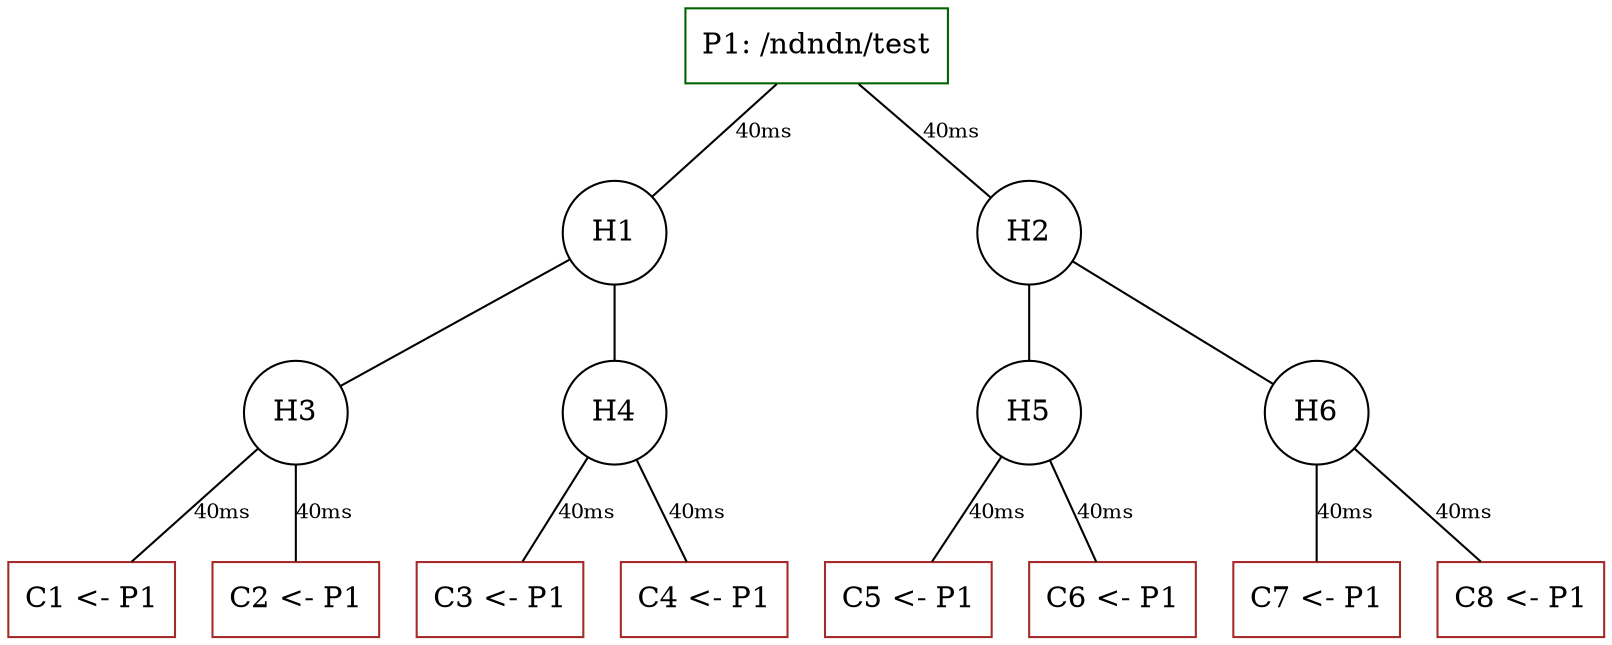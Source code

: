 digraph finite_state_machine {
    //layout="dot"
    edge [ arrowhead=none fontsize=10 ];

    subgraph hubs { // all hubs should be listed here
        // hub nodes should follow format H + index 
        node [shape = circle, rank = 5];
        H1; H2; H3; H4; H5; H6;
        
        H1 -> H3;
        H1 -> H4;
        H2 -> H5;
        H2 -> H6;
    }

    subgraph producers { // all producers are listed here
        // producer nodes should follow format P + index
        rank = source
        node [shape=rect, color = darkgreen];

        P1 [color = darkgreen, label="P1: /ndndn/test"];
    }
    P1 -> H1 [label = "40ms"];
    P1 -> H2 [label = "40ms"];

    subgraph consumers { // all consumer clusters are lister here
        // consumer cluster nodes should follow format C + index
        // the label for consumer cluster should follow format:
        // 		Cx<number of consumers> <- <producer id> [<producer id>, ...]
        rank = sink
        node [shape = rect, color = brown];
        C1 [label = "C1 <- P1"];
        C2 [label = "C2 <- P1"];
        C3 [label = "C3 <- P1"];
        C4 [label = "C4 <- P1"];
        C5 [label = "C5 <- P1"];
        C6 [label = "C6 <- P1"];
        C7 [label = "C7 <- P1"];
        C8 [label = "C8 <- P1"];
    }

    C1 -> H3 [label = "40ms"];
    C2 -> H3 [label = "40ms"];
    C3 -> H4 [label = "40ms"];
    C4 -> H4 [label = "40ms"];
    C5 -> H5 [label = "40ms"];
    C6 -> H5 [label = "40ms"];
    C7 -> H6 [label = "40ms"];
    C8 -> H6 [label = "40ms"];
}
